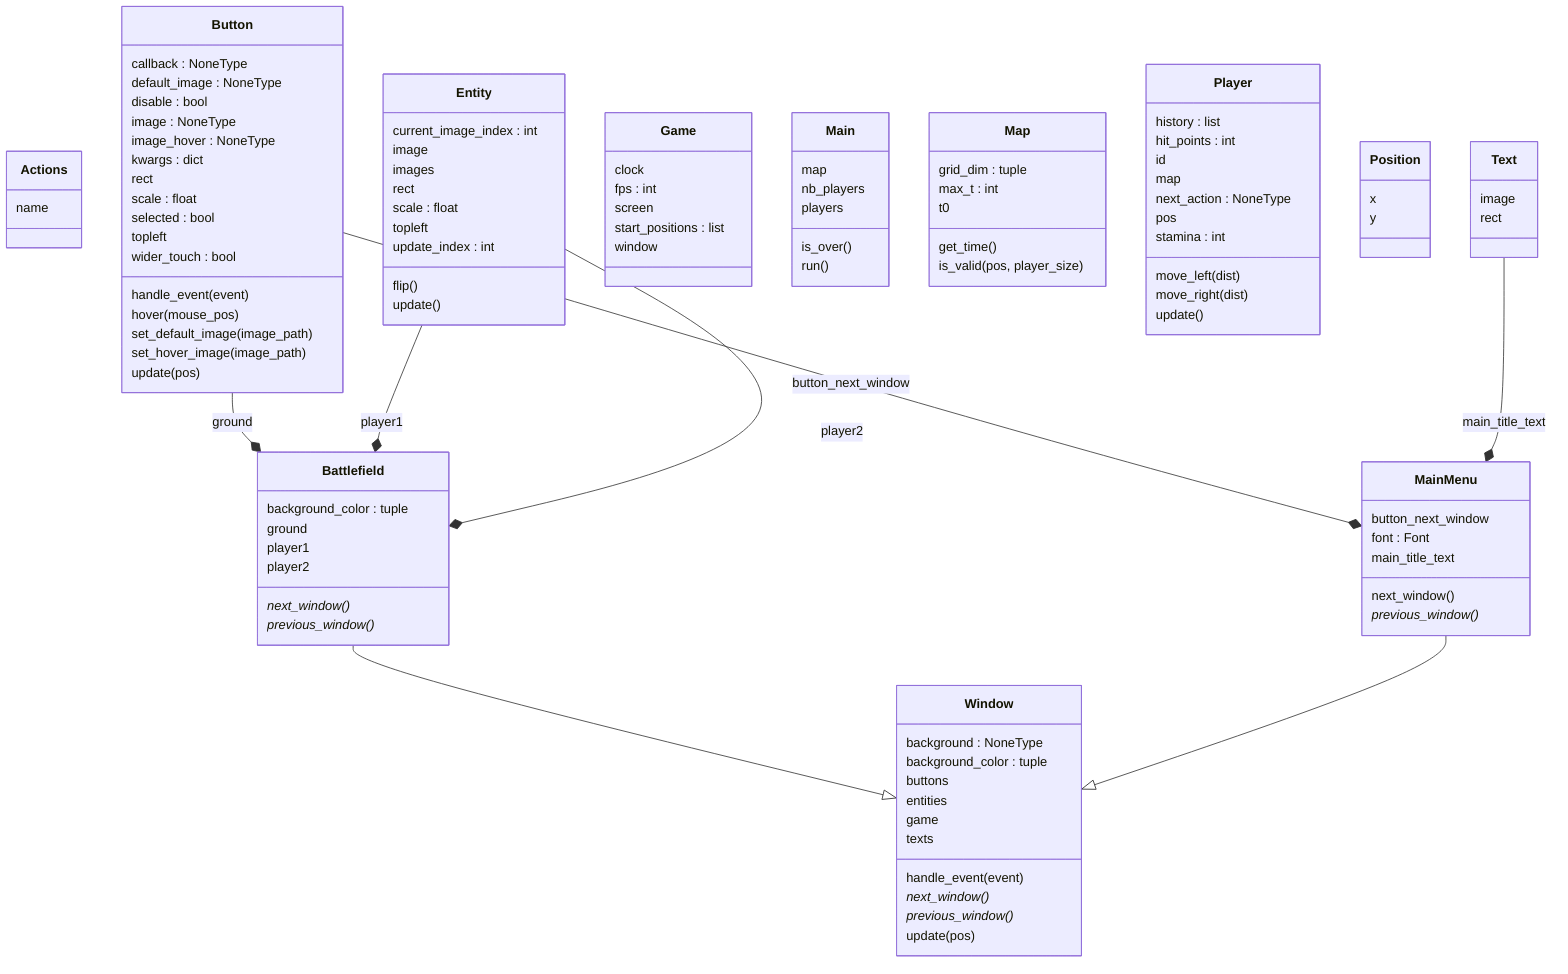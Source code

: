 classDiagram
  class Actions {
    name
  }
  class Battlefield {
    background_color : tuple
    ground
    player1
    player2
    next_window()*
    previous_window()*
  }
  class Button {
    callback : NoneType
    default_image : NoneType
    disable : bool
    image : NoneType
    image_hover : NoneType
    kwargs : dict
    rect
    scale : float
    selected : bool
    topleft
    wider_touch : bool
    handle_event(event)
    hover(mouse_pos)
    set_default_image(image_path)
    set_hover_image(image_path)
    update(pos)
  }
  class Entity {
    current_image_index : int
    image
    images
    rect
    scale : float
    topleft
    update_index : int
    flip()
    update()
  }
  class Game {
    clock
    fps : int
    screen
    start_positions : list
    window
  }
  class Main {
    map
    nb_players
    players
    is_over()
    run()
  }
  class MainMenu {
    button_next_window
    font : Font
    main_title_text
    next_window()
    previous_window()*
  }
  class Map {
    grid_dim : tuple
    max_t : int
    t0
    get_time()
    is_valid(pos, player_size)
  }
  class Player {
    history : list
    hit_points : int
    id
    map
    next_action : NoneType
    pos
    stamina : int
    move_left(dist)
    move_right(dist)
    update()
  }
  class Position {
    x
    y
  }
  class Text {
    image
    rect
  }
  class Window {
    background : NoneType
    background_color : tuple
    buttons
    entities
    game
    texts
    handle_event(event)
    next_window()*
    previous_window()*
    update(pos)
  }
  Battlefield --|> Window
  MainMenu --|> Window
  Button --* Battlefield : ground
  Button --* MainMenu : button_next_window
  Entity --* Battlefield : player1
  Entity --* Battlefield : player2
  Text --* MainMenu : main_title_text